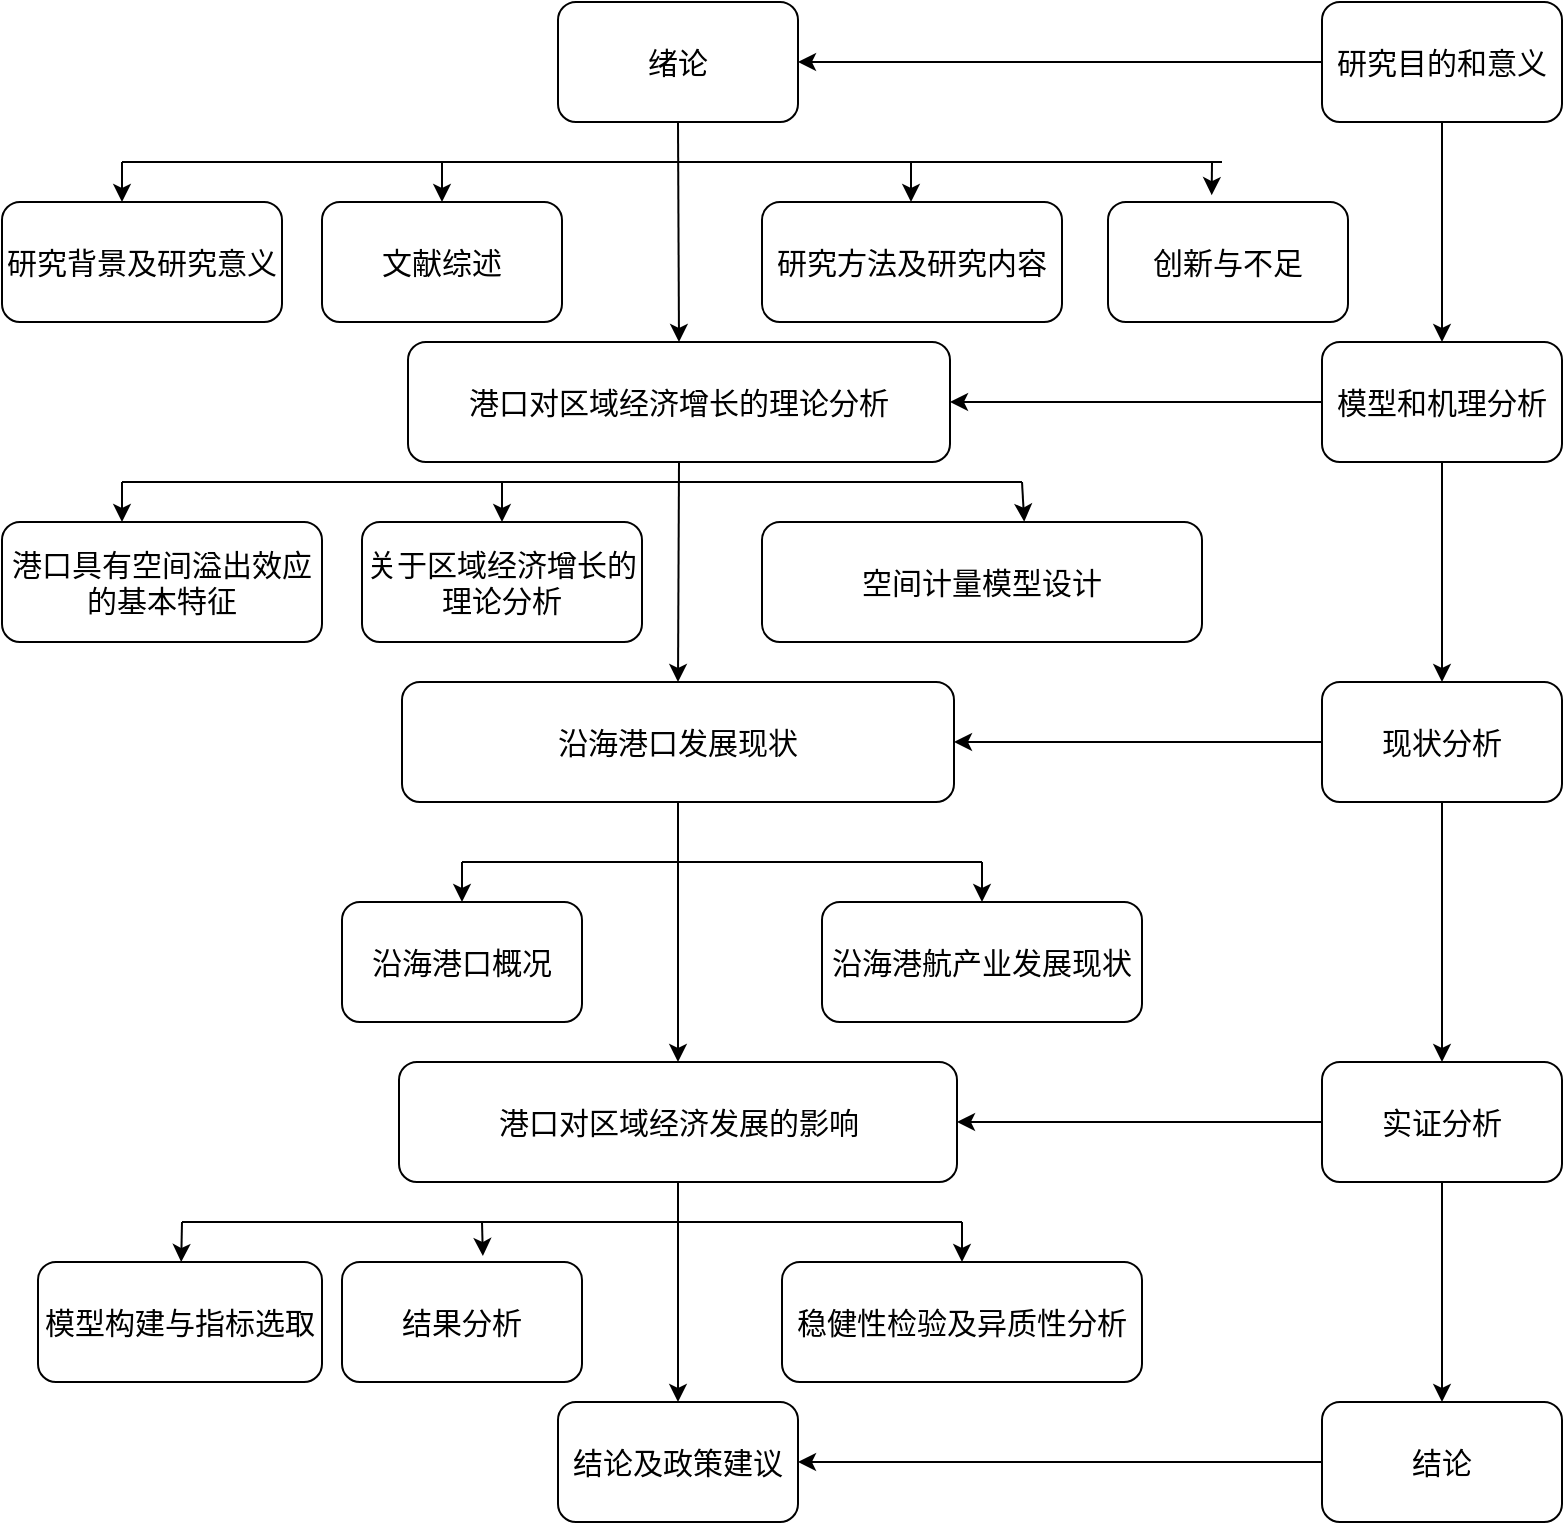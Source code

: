 <mxfile version="17.4.4" type="github" pages="3">
  <diagram id="0DnSBS0c612ApqtmXOnl" name="Page-1">
    <mxGraphModel dx="1038" dy="547" grid="1" gridSize="10" guides="1" tooltips="1" connect="1" arrows="1" fold="1" page="1" pageScale="1" pageWidth="827" pageHeight="1169" math="0" shadow="0">
      <root>
        <mxCell id="0" />
        <mxCell id="1" parent="0" />
        <mxCell id="jCwAq9MJnEZq_5oJvujX-2" value="文献综述" style="rounded=1;whiteSpace=wrap;html=1;fontSize=15;" parent="1" vertex="1">
          <mxGeometry x="160" y="120" width="120" height="60" as="geometry" />
        </mxCell>
        <mxCell id="jCwAq9MJnEZq_5oJvujX-3" value="研究背景及研究意义" style="rounded=1;whiteSpace=wrap;html=1;fontSize=15;" parent="1" vertex="1">
          <mxGeometry y="120" width="140" height="60" as="geometry" />
        </mxCell>
        <mxCell id="jCwAq9MJnEZq_5oJvujX-4" value="研究方法及研究内容" style="rounded=1;whiteSpace=wrap;html=1;fontSize=15;" parent="1" vertex="1">
          <mxGeometry x="380" y="120" width="150" height="60" as="geometry" />
        </mxCell>
        <mxCell id="jCwAq9MJnEZq_5oJvujX-5" value="创新与不足" style="rounded=1;whiteSpace=wrap;html=1;fontSize=15;" parent="1" vertex="1">
          <mxGeometry x="553" y="120" width="120" height="60" as="geometry" />
        </mxCell>
        <mxCell id="jCwAq9MJnEZq_5oJvujX-6" value="港口对区域经济增长的理论分析" style="rounded=1;whiteSpace=wrap;html=1;fontSize=15;" parent="1" vertex="1">
          <mxGeometry x="203" y="190" width="271" height="60" as="geometry" />
        </mxCell>
        <mxCell id="jCwAq9MJnEZq_5oJvujX-7" value="沿海港口发展现状" style="rounded=1;whiteSpace=wrap;html=1;fontSize=15;" parent="1" vertex="1">
          <mxGeometry x="200" y="360" width="276" height="60" as="geometry" />
        </mxCell>
        <mxCell id="jCwAq9MJnEZq_5oJvujX-8" value="港口对区域经济发展的影响" style="rounded=1;whiteSpace=wrap;html=1;fontSize=15;" parent="1" vertex="1">
          <mxGeometry x="198.5" y="550" width="279" height="60" as="geometry" />
        </mxCell>
        <mxCell id="jCwAq9MJnEZq_5oJvujX-9" value="结论及政策建议" style="rounded=1;whiteSpace=wrap;html=1;fontSize=15;" parent="1" vertex="1">
          <mxGeometry x="278" y="720" width="120" height="60" as="geometry" />
        </mxCell>
        <mxCell id="jCwAq9MJnEZq_5oJvujX-10" value="绪论" style="rounded=1;whiteSpace=wrap;html=1;fontSize=15;" parent="1" vertex="1">
          <mxGeometry x="278" y="20" width="120" height="60" as="geometry" />
        </mxCell>
        <mxCell id="jCwAq9MJnEZq_5oJvujX-11" value="" style="endArrow=none;html=1;rounded=0;fontSize=15;" parent="1" edge="1">
          <mxGeometry width="50" height="50" relative="1" as="geometry">
            <mxPoint x="60" y="100" as="sourcePoint" />
            <mxPoint x="610" y="100" as="targetPoint" />
          </mxGeometry>
        </mxCell>
        <mxCell id="jCwAq9MJnEZq_5oJvujX-12" value="" style="endArrow=classic;html=1;rounded=0;exitX=0.5;exitY=1;exitDx=0;exitDy=0;entryX=0.5;entryY=0;entryDx=0;entryDy=0;fontSize=15;" parent="1" source="jCwAq9MJnEZq_5oJvujX-10" target="jCwAq9MJnEZq_5oJvujX-6" edge="1">
          <mxGeometry width="50" height="50" relative="1" as="geometry">
            <mxPoint x="390" y="260" as="sourcePoint" />
            <mxPoint x="440" y="210" as="targetPoint" />
          </mxGeometry>
        </mxCell>
        <mxCell id="jCwAq9MJnEZq_5oJvujX-13" value="" style="endArrow=classic;html=1;rounded=0;fontSize=15;" parent="1" edge="1">
          <mxGeometry width="50" height="50" relative="1" as="geometry">
            <mxPoint x="60" y="100" as="sourcePoint" />
            <mxPoint x="60" y="120" as="targetPoint" />
          </mxGeometry>
        </mxCell>
        <mxCell id="jCwAq9MJnEZq_5oJvujX-14" value="港口具有空间溢出效应的基本特征" style="rounded=1;whiteSpace=wrap;html=1;fontSize=15;" parent="1" vertex="1">
          <mxGeometry y="280" width="160" height="60" as="geometry" />
        </mxCell>
        <mxCell id="jCwAq9MJnEZq_5oJvujX-15" value="关于区域经济增长的理论分析" style="rounded=1;whiteSpace=wrap;html=1;fontSize=15;" parent="1" vertex="1">
          <mxGeometry x="180" y="280" width="140" height="60" as="geometry" />
        </mxCell>
        <mxCell id="jCwAq9MJnEZq_5oJvujX-16" value="空间计量模型设计" style="rounded=1;whiteSpace=wrap;html=1;fontSize=15;" parent="1" vertex="1">
          <mxGeometry x="380" y="280" width="220" height="60" as="geometry" />
        </mxCell>
        <mxCell id="jCwAq9MJnEZq_5oJvujX-17" value="沿海港口概况" style="rounded=1;whiteSpace=wrap;html=1;fontSize=15;" parent="1" vertex="1">
          <mxGeometry x="170" y="470" width="120" height="60" as="geometry" />
        </mxCell>
        <mxCell id="jCwAq9MJnEZq_5oJvujX-18" value="沿海港航产业发展现状" style="rounded=1;whiteSpace=wrap;html=1;fontSize=15;" parent="1" vertex="1">
          <mxGeometry x="410" y="470" width="160" height="60" as="geometry" />
        </mxCell>
        <mxCell id="jCwAq9MJnEZq_5oJvujX-20" value="模型构建与指标选取" style="rounded=1;whiteSpace=wrap;html=1;fontSize=15;" parent="1" vertex="1">
          <mxGeometry x="18" y="650" width="142" height="60" as="geometry" />
        </mxCell>
        <mxCell id="jCwAq9MJnEZq_5oJvujX-21" value="结果分析" style="rounded=1;whiteSpace=wrap;html=1;fontSize=15;" parent="1" vertex="1">
          <mxGeometry x="170" y="650" width="120" height="60" as="geometry" />
        </mxCell>
        <mxCell id="jCwAq9MJnEZq_5oJvujX-22" value="" style="endArrow=classic;html=1;rounded=0;fontSize=15;exitX=0.5;exitY=1;exitDx=0;exitDy=0;entryX=0.5;entryY=0;entryDx=0;entryDy=0;" parent="1" source="jCwAq9MJnEZq_5oJvujX-6" target="jCwAq9MJnEZq_5oJvujX-7" edge="1">
          <mxGeometry width="50" height="50" relative="1" as="geometry">
            <mxPoint x="390" y="420" as="sourcePoint" />
            <mxPoint x="440" y="370" as="targetPoint" />
          </mxGeometry>
        </mxCell>
        <mxCell id="jCwAq9MJnEZq_5oJvujX-23" value="" style="endArrow=classic;html=1;rounded=0;fontSize=15;exitX=0.5;exitY=1;exitDx=0;exitDy=0;" parent="1" source="jCwAq9MJnEZq_5oJvujX-7" target="jCwAq9MJnEZq_5oJvujX-8" edge="1">
          <mxGeometry width="50" height="50" relative="1" as="geometry">
            <mxPoint x="390" y="520" as="sourcePoint" />
            <mxPoint x="440" y="470" as="targetPoint" />
          </mxGeometry>
        </mxCell>
        <mxCell id="jCwAq9MJnEZq_5oJvujX-24" value="" style="endArrow=classic;html=1;rounded=0;fontSize=15;exitX=0.5;exitY=1;exitDx=0;exitDy=0;entryX=0.5;entryY=0;entryDx=0;entryDy=0;" parent="1" source="jCwAq9MJnEZq_5oJvujX-8" target="jCwAq9MJnEZq_5oJvujX-9" edge="1">
          <mxGeometry width="50" height="50" relative="1" as="geometry">
            <mxPoint x="390" y="520" as="sourcePoint" />
            <mxPoint x="440" y="470" as="targetPoint" />
          </mxGeometry>
        </mxCell>
        <mxCell id="jCwAq9MJnEZq_5oJvujX-25" value="" style="endArrow=none;html=1;rounded=0;fontSize=15;" parent="1" edge="1">
          <mxGeometry width="50" height="50" relative="1" as="geometry">
            <mxPoint x="60" y="260" as="sourcePoint" />
            <mxPoint x="510" y="260" as="targetPoint" />
          </mxGeometry>
        </mxCell>
        <mxCell id="jCwAq9MJnEZq_5oJvujX-27" value="" style="endArrow=classic;html=1;rounded=0;fontSize=15;entryX=0.375;entryY=0;entryDx=0;entryDy=0;entryPerimeter=0;" parent="1" target="jCwAq9MJnEZq_5oJvujX-14" edge="1">
          <mxGeometry width="50" height="50" relative="1" as="geometry">
            <mxPoint x="60" y="260" as="sourcePoint" />
            <mxPoint x="440" y="520" as="targetPoint" />
          </mxGeometry>
        </mxCell>
        <mxCell id="jCwAq9MJnEZq_5oJvujX-28" value="" style="endArrow=none;html=1;rounded=0;fontSize=15;" parent="1" edge="1">
          <mxGeometry width="50" height="50" relative="1" as="geometry">
            <mxPoint x="90" y="630" as="sourcePoint" />
            <mxPoint x="480" y="630" as="targetPoint" />
          </mxGeometry>
        </mxCell>
        <mxCell id="jCwAq9MJnEZq_5oJvujX-29" value="" style="endArrow=classic;html=1;rounded=0;fontSize=15;" parent="1" target="jCwAq9MJnEZq_5oJvujX-20" edge="1">
          <mxGeometry width="50" height="50" relative="1" as="geometry">
            <mxPoint x="90" y="630" as="sourcePoint" />
            <mxPoint x="440" y="620" as="targetPoint" />
            <Array as="points" />
          </mxGeometry>
        </mxCell>
        <mxCell id="jCwAq9MJnEZq_5oJvujX-30" value="" style="endArrow=classic;html=1;rounded=0;fontSize=15;entryX=0.587;entryY=-0.05;entryDx=0;entryDy=0;entryPerimeter=0;" parent="1" target="jCwAq9MJnEZq_5oJvujX-21" edge="1">
          <mxGeometry width="50" height="50" relative="1" as="geometry">
            <mxPoint x="240" y="630" as="sourcePoint" />
            <mxPoint x="440" y="620" as="targetPoint" />
          </mxGeometry>
        </mxCell>
        <mxCell id="jCwAq9MJnEZq_5oJvujX-31" value="" style="endArrow=classic;html=1;rounded=0;fontSize=15;entryX=0.5;entryY=0;entryDx=0;entryDy=0;" parent="1" target="jCwAq9MJnEZq_5oJvujX-17" edge="1">
          <mxGeometry width="50" height="50" relative="1" as="geometry">
            <mxPoint x="230" y="450" as="sourcePoint" />
            <mxPoint x="440" y="420" as="targetPoint" />
          </mxGeometry>
        </mxCell>
        <mxCell id="jCwAq9MJnEZq_5oJvujX-33" value="" style="endArrow=classic;html=1;rounded=0;fontSize=15;entryX=0.5;entryY=0;entryDx=0;entryDy=0;" parent="1" target="jCwAq9MJnEZq_5oJvujX-18" edge="1">
          <mxGeometry width="50" height="50" relative="1" as="geometry">
            <mxPoint x="490" y="450" as="sourcePoint" />
            <mxPoint x="641.25" y="470.18" as="targetPoint" />
          </mxGeometry>
        </mxCell>
        <mxCell id="jCwAq9MJnEZq_5oJvujX-34" value="" style="endArrow=classic;html=1;rounded=0;fontSize=15;entryX=0.5;entryY=0;entryDx=0;entryDy=0;" parent="1" target="jCwAq9MJnEZq_5oJvujX-15" edge="1">
          <mxGeometry width="50" height="50" relative="1" as="geometry">
            <mxPoint x="250" y="260" as="sourcePoint" />
            <mxPoint x="260" y="280" as="targetPoint" />
          </mxGeometry>
        </mxCell>
        <mxCell id="jCwAq9MJnEZq_5oJvujX-35" value="" style="endArrow=classic;html=1;rounded=0;fontSize=15;entryX=0.596;entryY=-0.003;entryDx=0;entryDy=0;entryPerimeter=0;" parent="1" target="jCwAq9MJnEZq_5oJvujX-16" edge="1">
          <mxGeometry width="50" height="50" relative="1" as="geometry">
            <mxPoint x="510" y="260" as="sourcePoint" />
            <mxPoint x="440" y="220" as="targetPoint" />
          </mxGeometry>
        </mxCell>
        <mxCell id="jCwAq9MJnEZq_5oJvujX-36" value="" style="endArrow=classic;html=1;rounded=0;fontSize=15;entryX=0.432;entryY=-0.057;entryDx=0;entryDy=0;entryPerimeter=0;" parent="1" target="jCwAq9MJnEZq_5oJvujX-5" edge="1">
          <mxGeometry width="50" height="50" relative="1" as="geometry">
            <mxPoint x="605" y="100" as="sourcePoint" />
            <mxPoint x="440" y="120" as="targetPoint" />
          </mxGeometry>
        </mxCell>
        <mxCell id="jCwAq9MJnEZq_5oJvujX-37" value="" style="endArrow=classic;html=1;rounded=0;fontSize=15;" parent="1" edge="1">
          <mxGeometry width="50" height="50" relative="1" as="geometry">
            <mxPoint x="454.5" y="100" as="sourcePoint" />
            <mxPoint x="454.5" y="120" as="targetPoint" />
          </mxGeometry>
        </mxCell>
        <mxCell id="jCwAq9MJnEZq_5oJvujX-38" value="" style="endArrow=classic;html=1;rounded=0;fontSize=15;" parent="1" target="jCwAq9MJnEZq_5oJvujX-2" edge="1">
          <mxGeometry width="50" height="50" relative="1" as="geometry">
            <mxPoint x="220" y="100" as="sourcePoint" />
            <mxPoint x="440" y="120" as="targetPoint" />
          </mxGeometry>
        </mxCell>
        <mxCell id="zY6tiH1Sr8reMdcPGWk2-1" value="" style="endArrow=none;html=1;rounded=0;" parent="1" edge="1">
          <mxGeometry width="50" height="50" relative="1" as="geometry">
            <mxPoint x="230" y="450" as="sourcePoint" />
            <mxPoint x="490" y="450" as="targetPoint" />
          </mxGeometry>
        </mxCell>
        <mxCell id="zY6tiH1Sr8reMdcPGWk2-2" value="稳健性检验及异质性分析" style="rounded=1;whiteSpace=wrap;html=1;fontSize=15;" parent="1" vertex="1">
          <mxGeometry x="390" y="650" width="180" height="60" as="geometry" />
        </mxCell>
        <mxCell id="OIvkW0W9j6RB8dzgRnFi-1" value="" style="endArrow=classic;html=1;rounded=0;fontSize=15;entryX=0.5;entryY=0;entryDx=0;entryDy=0;" parent="1" target="zY6tiH1Sr8reMdcPGWk2-2" edge="1">
          <mxGeometry width="50" height="50" relative="1" as="geometry">
            <mxPoint x="480" y="630" as="sourcePoint" />
            <mxPoint x="440" y="530" as="targetPoint" />
          </mxGeometry>
        </mxCell>
        <mxCell id="OIvkW0W9j6RB8dzgRnFi-2" value="研究目的和意义" style="rounded=1;whiteSpace=wrap;html=1;fontSize=15;" parent="1" vertex="1">
          <mxGeometry x="660" y="20" width="120" height="60" as="geometry" />
        </mxCell>
        <mxCell id="OIvkW0W9j6RB8dzgRnFi-3" value="模型和机理分析" style="rounded=1;whiteSpace=wrap;html=1;fontSize=15;" parent="1" vertex="1">
          <mxGeometry x="660" y="190" width="120" height="60" as="geometry" />
        </mxCell>
        <mxCell id="OIvkW0W9j6RB8dzgRnFi-4" value="现状分析" style="rounded=1;whiteSpace=wrap;html=1;fontSize=15;" parent="1" vertex="1">
          <mxGeometry x="660" y="360" width="120" height="60" as="geometry" />
        </mxCell>
        <mxCell id="OIvkW0W9j6RB8dzgRnFi-5" value="实证分析" style="rounded=1;whiteSpace=wrap;html=1;fontSize=15;" parent="1" vertex="1">
          <mxGeometry x="660" y="550" width="120" height="60" as="geometry" />
        </mxCell>
        <mxCell id="OIvkW0W9j6RB8dzgRnFi-6" value="结论" style="rounded=1;whiteSpace=wrap;html=1;fontSize=15;" parent="1" vertex="1">
          <mxGeometry x="660" y="720" width="120" height="60" as="geometry" />
        </mxCell>
        <mxCell id="OIvkW0W9j6RB8dzgRnFi-7" value="" style="endArrow=classic;html=1;rounded=0;fontSize=15;exitX=0;exitY=0.5;exitDx=0;exitDy=0;entryX=1;entryY=0.5;entryDx=0;entryDy=0;" parent="1" source="OIvkW0W9j6RB8dzgRnFi-2" target="jCwAq9MJnEZq_5oJvujX-10" edge="1">
          <mxGeometry width="50" height="50" relative="1" as="geometry">
            <mxPoint x="390" y="180" as="sourcePoint" />
            <mxPoint x="440" y="130" as="targetPoint" />
          </mxGeometry>
        </mxCell>
        <mxCell id="OIvkW0W9j6RB8dzgRnFi-8" value="" style="endArrow=classic;html=1;rounded=0;fontSize=15;exitX=0;exitY=0.5;exitDx=0;exitDy=0;entryX=1;entryY=0.5;entryDx=0;entryDy=0;" parent="1" source="OIvkW0W9j6RB8dzgRnFi-3" target="jCwAq9MJnEZq_5oJvujX-6" edge="1">
          <mxGeometry width="50" height="50" relative="1" as="geometry">
            <mxPoint x="390" y="180" as="sourcePoint" />
            <mxPoint x="440" y="130" as="targetPoint" />
          </mxGeometry>
        </mxCell>
        <mxCell id="OIvkW0W9j6RB8dzgRnFi-9" value="" style="endArrow=classic;html=1;rounded=0;fontSize=15;exitX=0;exitY=0.5;exitDx=0;exitDy=0;entryX=1;entryY=0.5;entryDx=0;entryDy=0;" parent="1" source="OIvkW0W9j6RB8dzgRnFi-4" target="jCwAq9MJnEZq_5oJvujX-7" edge="1">
          <mxGeometry width="50" height="50" relative="1" as="geometry">
            <mxPoint x="390" y="380" as="sourcePoint" />
            <mxPoint x="440" y="330" as="targetPoint" />
          </mxGeometry>
        </mxCell>
        <mxCell id="OIvkW0W9j6RB8dzgRnFi-11" value="" style="endArrow=classic;html=1;rounded=0;fontSize=15;exitX=0;exitY=0.5;exitDx=0;exitDy=0;entryX=1;entryY=0.5;entryDx=0;entryDy=0;" parent="1" source="OIvkW0W9j6RB8dzgRnFi-5" target="jCwAq9MJnEZq_5oJvujX-8" edge="1">
          <mxGeometry width="50" height="50" relative="1" as="geometry">
            <mxPoint x="390" y="480" as="sourcePoint" />
            <mxPoint x="440" y="430" as="targetPoint" />
          </mxGeometry>
        </mxCell>
        <mxCell id="OIvkW0W9j6RB8dzgRnFi-12" value="" style="endArrow=classic;html=1;rounded=0;fontSize=15;exitX=0;exitY=0.5;exitDx=0;exitDy=0;entryX=1;entryY=0.5;entryDx=0;entryDy=0;" parent="1" source="OIvkW0W9j6RB8dzgRnFi-6" target="jCwAq9MJnEZq_5oJvujX-9" edge="1">
          <mxGeometry width="50" height="50" relative="1" as="geometry">
            <mxPoint x="390" y="480" as="sourcePoint" />
            <mxPoint x="440" y="430" as="targetPoint" />
          </mxGeometry>
        </mxCell>
        <mxCell id="OIvkW0W9j6RB8dzgRnFi-13" value="" style="endArrow=classic;html=1;rounded=0;fontSize=15;exitX=0.5;exitY=1;exitDx=0;exitDy=0;entryX=0.5;entryY=0;entryDx=0;entryDy=0;" parent="1" source="OIvkW0W9j6RB8dzgRnFi-2" target="OIvkW0W9j6RB8dzgRnFi-3" edge="1">
          <mxGeometry width="50" height="50" relative="1" as="geometry">
            <mxPoint x="390" y="180" as="sourcePoint" />
            <mxPoint x="440" y="130" as="targetPoint" />
          </mxGeometry>
        </mxCell>
        <mxCell id="OIvkW0W9j6RB8dzgRnFi-14" value="" style="endArrow=classic;html=1;rounded=0;fontSize=15;exitX=0.5;exitY=1;exitDx=0;exitDy=0;entryX=0.5;entryY=0;entryDx=0;entryDy=0;" parent="1" source="OIvkW0W9j6RB8dzgRnFi-3" target="OIvkW0W9j6RB8dzgRnFi-4" edge="1">
          <mxGeometry width="50" height="50" relative="1" as="geometry">
            <mxPoint x="390" y="380" as="sourcePoint" />
            <mxPoint x="440" y="330" as="targetPoint" />
          </mxGeometry>
        </mxCell>
        <mxCell id="OIvkW0W9j6RB8dzgRnFi-15" value="" style="endArrow=classic;html=1;rounded=0;fontSize=15;exitX=0.5;exitY=1;exitDx=0;exitDy=0;entryX=0.5;entryY=0;entryDx=0;entryDy=0;" parent="1" source="OIvkW0W9j6RB8dzgRnFi-4" target="OIvkW0W9j6RB8dzgRnFi-5" edge="1">
          <mxGeometry width="50" height="50" relative="1" as="geometry">
            <mxPoint x="390" y="580" as="sourcePoint" />
            <mxPoint x="440" y="530" as="targetPoint" />
          </mxGeometry>
        </mxCell>
        <mxCell id="OIvkW0W9j6RB8dzgRnFi-16" value="" style="endArrow=classic;html=1;rounded=0;fontSize=15;exitX=0.5;exitY=1;exitDx=0;exitDy=0;entryX=0.5;entryY=0;entryDx=0;entryDy=0;" parent="1" source="OIvkW0W9j6RB8dzgRnFi-5" target="OIvkW0W9j6RB8dzgRnFi-6" edge="1">
          <mxGeometry width="50" height="50" relative="1" as="geometry">
            <mxPoint x="390" y="680" as="sourcePoint" />
            <mxPoint x="440" y="630" as="targetPoint" />
          </mxGeometry>
        </mxCell>
      </root>
    </mxGraphModel>
  </diagram>
  <diagram id="fey5Suam_xl37MDSX2Rv" name="Page-2">
    <mxGraphModel dx="1038" dy="547" grid="1" gridSize="10" guides="1" tooltips="1" connect="1" arrows="1" fold="1" page="1" pageScale="1" pageWidth="827" pageHeight="1169" math="0" shadow="0">
      <root>
        <mxCell id="0" />
        <mxCell id="1" parent="0" />
        <mxCell id="wMiDIWxgTYzp7qoj1iVh-1" value="拉格朗日乘子检验（空间滞后、误差模型）" style="rounded=1;whiteSpace=wrap;html=1;fontSize=15;" parent="1" vertex="1">
          <mxGeometry x="284" y="110" width="160" height="60" as="geometry" />
        </mxCell>
        <mxCell id="wMiDIWxgTYzp7qoj1iVh-2" value="最小二乘法回归分析" style="rounded=1;whiteSpace=wrap;html=1;fontSize=15;" parent="1" vertex="1">
          <mxGeometry x="304" y="30" width="120" height="60" as="geometry" />
        </mxCell>
        <mxCell id="c1bvMjmfbP79f5GoBqnG-1" value="显著？" style="rhombus;whiteSpace=wrap;html=1;fontSize=15;" parent="1" vertex="1">
          <mxGeometry x="309" y="200" width="110" height="80" as="geometry" />
        </mxCell>
        <mxCell id="c1bvMjmfbP79f5GoBqnG-2" value="俩者均不显著" style="rounded=1;whiteSpace=wrap;html=1;fontSize=15;" parent="1" vertex="1">
          <mxGeometry x="120" y="210" width="120" height="60" as="geometry" />
        </mxCell>
        <mxCell id="c1bvMjmfbP79f5GoBqnG-3" value="结束，保留OLS估计结果" style="rounded=1;whiteSpace=wrap;html=1;fontSize=15;" parent="1" vertex="1">
          <mxGeometry x="120" y="300" width="120" height="60" as="geometry" />
        </mxCell>
        <mxCell id="c1bvMjmfbP79f5GoBqnG-4" value="俩者都显著" style="rounded=1;whiteSpace=wrap;html=1;fontSize=15;" parent="1" vertex="1">
          <mxGeometry x="304" y="300" width="120" height="60" as="geometry" />
        </mxCell>
        <mxCell id="c1bvMjmfbP79f5GoBqnG-5" value="其中之一显著" style="rounded=1;whiteSpace=wrap;html=1;fontSize=15;" parent="1" vertex="1">
          <mxGeometry x="460" y="210" width="120" height="60" as="geometry" />
        </mxCell>
        <mxCell id="c1bvMjmfbP79f5GoBqnG-6" value="LM-lag" style="rounded=1;whiteSpace=wrap;html=1;fontSize=15;" parent="1" vertex="1">
          <mxGeometry x="590" y="280" width="120" height="60" as="geometry" />
        </mxCell>
        <mxCell id="c1bvMjmfbP79f5GoBqnG-7" value="LM-err" style="rounded=1;whiteSpace=wrap;html=1;fontSize=15;" parent="1" vertex="1">
          <mxGeometry x="590" y="130" width="120" height="60" as="geometry" />
        </mxCell>
        <mxCell id="c1bvMjmfbP79f5GoBqnG-8" value="选用空间误差模型" style="rounded=1;whiteSpace=wrap;html=1;fontSize=15;" parent="1" vertex="1">
          <mxGeometry x="590" y="50" width="120" height="60" as="geometry" />
        </mxCell>
        <mxCell id="c1bvMjmfbP79f5GoBqnG-9" value="选用空间滞后模型" style="rounded=1;whiteSpace=wrap;html=1;fontSize=15;" parent="1" vertex="1">
          <mxGeometry x="590" y="370" width="120" height="60" as="geometry" />
        </mxCell>
        <mxCell id="c1bvMjmfbP79f5GoBqnG-10" value="稳健的拉格朗日乘子检验" style="rounded=1;whiteSpace=wrap;html=1;fontSize=15;" parent="1" vertex="1">
          <mxGeometry x="304" y="380" width="120" height="60" as="geometry" />
        </mxCell>
        <mxCell id="c1bvMjmfbP79f5GoBqnG-11" value="显著？" style="rhombus;whiteSpace=wrap;html=1;fontSize=15;" parent="1" vertex="1">
          <mxGeometry x="309" y="460" width="110" height="80" as="geometry" />
        </mxCell>
        <mxCell id="c1bvMjmfbP79f5GoBqnG-12" value="稳健的LM-lag检验" style="rounded=1;whiteSpace=wrap;html=1;fontSize=15;" parent="1" vertex="1">
          <mxGeometry x="130" y="470" width="130" height="60" as="geometry" />
        </mxCell>
        <mxCell id="c1bvMjmfbP79f5GoBqnG-13" value="稳健的LM-err检验" style="rounded=1;whiteSpace=wrap;html=1;fontSize=15;" parent="1" vertex="1">
          <mxGeometry x="460" y="470" width="130" height="60" as="geometry" />
        </mxCell>
        <mxCell id="c1bvMjmfbP79f5GoBqnG-14" value="选用空间滞后模型" style="rounded=1;whiteSpace=wrap;html=1;fontSize=15;" parent="1" vertex="1">
          <mxGeometry x="130" y="555" width="130" height="60" as="geometry" />
        </mxCell>
        <mxCell id="c1bvMjmfbP79f5GoBqnG-15" value="选用空间误差模型" style="rounded=1;whiteSpace=wrap;html=1;fontSize=15;" parent="1" vertex="1">
          <mxGeometry x="460" y="555" width="130" height="60" as="geometry" />
        </mxCell>
        <mxCell id="c1bvMjmfbP79f5GoBqnG-16" value="" style="endArrow=classic;html=1;rounded=0;fontSize=15;exitX=0.5;exitY=1;exitDx=0;exitDy=0;" parent="1" source="wMiDIWxgTYzp7qoj1iVh-2" target="wMiDIWxgTYzp7qoj1iVh-1" edge="1">
          <mxGeometry width="50" height="50" relative="1" as="geometry">
            <mxPoint x="390" y="330" as="sourcePoint" />
            <mxPoint x="440" y="280" as="targetPoint" />
          </mxGeometry>
        </mxCell>
        <mxCell id="c1bvMjmfbP79f5GoBqnG-17" value="" style="endArrow=classic;html=1;rounded=0;fontSize=15;exitX=0.5;exitY=1;exitDx=0;exitDy=0;entryX=0.5;entryY=0;entryDx=0;entryDy=0;" parent="1" source="wMiDIWxgTYzp7qoj1iVh-1" target="c1bvMjmfbP79f5GoBqnG-1" edge="1">
          <mxGeometry width="50" height="50" relative="1" as="geometry">
            <mxPoint x="390" y="230" as="sourcePoint" />
            <mxPoint x="440" y="180" as="targetPoint" />
          </mxGeometry>
        </mxCell>
        <mxCell id="c1bvMjmfbP79f5GoBqnG-18" value="" style="endArrow=classic;html=1;rounded=0;fontSize=15;exitX=1;exitY=0.5;exitDx=0;exitDy=0;entryX=0;entryY=0.5;entryDx=0;entryDy=0;" parent="1" source="c1bvMjmfbP79f5GoBqnG-1" target="c1bvMjmfbP79f5GoBqnG-5" edge="1">
          <mxGeometry width="50" height="50" relative="1" as="geometry">
            <mxPoint x="390" y="230" as="sourcePoint" />
            <mxPoint x="440" y="180" as="targetPoint" />
          </mxGeometry>
        </mxCell>
        <mxCell id="c1bvMjmfbP79f5GoBqnG-19" value="" style="endArrow=classic;html=1;rounded=0;fontSize=15;exitX=0;exitY=0.5;exitDx=0;exitDy=0;entryX=1;entryY=0.5;entryDx=0;entryDy=0;" parent="1" source="c1bvMjmfbP79f5GoBqnG-1" target="c1bvMjmfbP79f5GoBqnG-2" edge="1">
          <mxGeometry width="50" height="50" relative="1" as="geometry">
            <mxPoint x="390" y="230" as="sourcePoint" />
            <mxPoint x="440" y="180" as="targetPoint" />
          </mxGeometry>
        </mxCell>
        <mxCell id="c1bvMjmfbP79f5GoBqnG-20" value="" style="endArrow=classic;html=1;rounded=0;fontSize=15;exitX=0.5;exitY=1;exitDx=0;exitDy=0;entryX=0.5;entryY=0;entryDx=0;entryDy=0;" parent="1" source="c1bvMjmfbP79f5GoBqnG-2" target="c1bvMjmfbP79f5GoBqnG-3" edge="1">
          <mxGeometry width="50" height="50" relative="1" as="geometry">
            <mxPoint x="390" y="230" as="sourcePoint" />
            <mxPoint x="440" y="180" as="targetPoint" />
          </mxGeometry>
        </mxCell>
        <mxCell id="c1bvMjmfbP79f5GoBqnG-21" value="" style="endArrow=classic;html=1;rounded=0;fontSize=15;exitX=0.5;exitY=1;exitDx=0;exitDy=0;entryX=0.5;entryY=0;entryDx=0;entryDy=0;" parent="1" source="c1bvMjmfbP79f5GoBqnG-1" target="c1bvMjmfbP79f5GoBqnG-4" edge="1">
          <mxGeometry width="50" height="50" relative="1" as="geometry">
            <mxPoint x="390" y="230" as="sourcePoint" />
            <mxPoint x="440" y="180" as="targetPoint" />
          </mxGeometry>
        </mxCell>
        <mxCell id="c1bvMjmfbP79f5GoBqnG-22" value="" style="endArrow=classic;html=1;rounded=0;fontSize=15;exitX=0.5;exitY=1;exitDx=0;exitDy=0;" parent="1" source="c1bvMjmfbP79f5GoBqnG-4" target="c1bvMjmfbP79f5GoBqnG-10" edge="1">
          <mxGeometry width="50" height="50" relative="1" as="geometry">
            <mxPoint x="390" y="330" as="sourcePoint" />
            <mxPoint x="440" y="280" as="targetPoint" />
          </mxGeometry>
        </mxCell>
        <mxCell id="c1bvMjmfbP79f5GoBqnG-23" value="" style="endArrow=classic;html=1;rounded=0;fontSize=15;exitX=0.5;exitY=1;exitDx=0;exitDy=0;" parent="1" source="c1bvMjmfbP79f5GoBqnG-10" target="c1bvMjmfbP79f5GoBqnG-11" edge="1">
          <mxGeometry width="50" height="50" relative="1" as="geometry">
            <mxPoint x="390" y="330" as="sourcePoint" />
            <mxPoint x="440" y="280" as="targetPoint" />
          </mxGeometry>
        </mxCell>
        <mxCell id="c1bvMjmfbP79f5GoBqnG-24" value="" style="endArrow=classic;html=1;rounded=0;fontSize=15;exitX=0;exitY=0.5;exitDx=0;exitDy=0;entryX=1;entryY=0.5;entryDx=0;entryDy=0;" parent="1" source="c1bvMjmfbP79f5GoBqnG-11" target="c1bvMjmfbP79f5GoBqnG-12" edge="1">
          <mxGeometry width="50" height="50" relative="1" as="geometry">
            <mxPoint x="390" y="430" as="sourcePoint" />
            <mxPoint x="440" y="380" as="targetPoint" />
          </mxGeometry>
        </mxCell>
        <mxCell id="c1bvMjmfbP79f5GoBqnG-25" value="" style="endArrow=classic;html=1;rounded=0;fontSize=15;exitX=1;exitY=0.5;exitDx=0;exitDy=0;entryX=0;entryY=0.5;entryDx=0;entryDy=0;" parent="1" source="c1bvMjmfbP79f5GoBqnG-11" target="c1bvMjmfbP79f5GoBqnG-13" edge="1">
          <mxGeometry width="50" height="50" relative="1" as="geometry">
            <mxPoint x="390" y="430" as="sourcePoint" />
            <mxPoint x="440" y="380" as="targetPoint" />
          </mxGeometry>
        </mxCell>
        <mxCell id="c1bvMjmfbP79f5GoBqnG-26" value="" style="endArrow=classic;html=1;rounded=0;fontSize=15;exitX=0.5;exitY=1;exitDx=0;exitDy=0;entryX=0.5;entryY=0;entryDx=0;entryDy=0;" parent="1" source="c1bvMjmfbP79f5GoBqnG-12" target="c1bvMjmfbP79f5GoBqnG-14" edge="1">
          <mxGeometry width="50" height="50" relative="1" as="geometry">
            <mxPoint x="390" y="530" as="sourcePoint" />
            <mxPoint x="440" y="480" as="targetPoint" />
          </mxGeometry>
        </mxCell>
        <mxCell id="c1bvMjmfbP79f5GoBqnG-27" value="" style="endArrow=classic;html=1;rounded=0;fontSize=15;exitX=0.5;exitY=1;exitDx=0;exitDy=0;entryX=0.5;entryY=0;entryDx=0;entryDy=0;" parent="1" source="c1bvMjmfbP79f5GoBqnG-13" target="c1bvMjmfbP79f5GoBqnG-15" edge="1">
          <mxGeometry width="50" height="50" relative="1" as="geometry">
            <mxPoint x="390" y="530" as="sourcePoint" />
            <mxPoint x="440" y="480" as="targetPoint" />
          </mxGeometry>
        </mxCell>
        <mxCell id="c1bvMjmfbP79f5GoBqnG-28" value="" style="endArrow=classic;html=1;rounded=0;fontSize=15;exitX=0.5;exitY=1;exitDx=0;exitDy=0;" parent="1" source="c1bvMjmfbP79f5GoBqnG-6" target="c1bvMjmfbP79f5GoBqnG-9" edge="1">
          <mxGeometry width="50" height="50" relative="1" as="geometry">
            <mxPoint x="390" y="430" as="sourcePoint" />
            <mxPoint x="440" y="380" as="targetPoint" />
          </mxGeometry>
        </mxCell>
        <mxCell id="c1bvMjmfbP79f5GoBqnG-29" value="" style="endArrow=classic;html=1;rounded=0;fontSize=15;entryX=0.5;entryY=1;entryDx=0;entryDy=0;" parent="1" source="c1bvMjmfbP79f5GoBqnG-7" target="c1bvMjmfbP79f5GoBqnG-8" edge="1">
          <mxGeometry width="50" height="50" relative="1" as="geometry">
            <mxPoint x="390" y="430" as="sourcePoint" />
            <mxPoint x="440" y="380" as="targetPoint" />
          </mxGeometry>
        </mxCell>
        <mxCell id="c1bvMjmfbP79f5GoBqnG-30" value="" style="endArrow=classic;startArrow=classic;html=1;rounded=0;fontSize=15;entryX=0.5;entryY=1;entryDx=0;entryDy=0;" parent="1" source="c1bvMjmfbP79f5GoBqnG-6" target="c1bvMjmfbP79f5GoBqnG-7" edge="1">
          <mxGeometry width="50" height="50" relative="1" as="geometry">
            <mxPoint x="390" y="330" as="sourcePoint" />
            <mxPoint x="440" y="280" as="targetPoint" />
          </mxGeometry>
        </mxCell>
        <mxCell id="c1bvMjmfbP79f5GoBqnG-31" value="" style="endArrow=none;html=1;rounded=0;fontSize=15;exitX=1;exitY=0.5;exitDx=0;exitDy=0;" parent="1" source="c1bvMjmfbP79f5GoBqnG-5" edge="1">
          <mxGeometry width="50" height="50" relative="1" as="geometry">
            <mxPoint x="390" y="330" as="sourcePoint" />
            <mxPoint x="650" y="240" as="targetPoint" />
          </mxGeometry>
        </mxCell>
      </root>
    </mxGraphModel>
  </diagram>
  <diagram id="2ZS7GuKIT9H2JM8DQLbM" name="Page-3">
    <mxGraphModel dx="1038" dy="547" grid="1" gridSize="10" guides="1" tooltips="1" connect="1" arrows="1" fold="1" page="1" pageScale="1" pageWidth="827" pageHeight="1169" math="0" shadow="0">
      <root>
        <mxCell id="0" />
        <mxCell id="1" parent="0" />
        <mxCell id="mzB2SVd8xvgFGPyl2q-A-19" style="edgeStyle=orthogonalEdgeStyle;rounded=0;orthogonalLoop=1;jettySize=auto;html=1;exitX=1;exitY=0.5;exitDx=0;exitDy=0;" edge="1" parent="1" source="mzB2SVd8xvgFGPyl2q-A-1" target="mzB2SVd8xvgFGPyl2q-A-2">
          <mxGeometry relative="1" as="geometry" />
        </mxCell>
        <mxCell id="mzB2SVd8xvgFGPyl2q-A-1" value="OLS回归" style="rounded=1;whiteSpace=wrap;html=1;" vertex="1" parent="1">
          <mxGeometry x="110" y="10" width="120" height="60" as="geometry" />
        </mxCell>
        <mxCell id="mzB2SVd8xvgFGPyl2q-A-20" style="edgeStyle=orthogonalEdgeStyle;rounded=0;orthogonalLoop=1;jettySize=auto;html=1;exitX=0.5;exitY=1;exitDx=0;exitDy=0;entryX=0.5;entryY=0;entryDx=0;entryDy=0;" edge="1" parent="1" source="mzB2SVd8xvgFGPyl2q-A-2" target="mzB2SVd8xvgFGPyl2q-A-3">
          <mxGeometry relative="1" as="geometry" />
        </mxCell>
        <mxCell id="mzB2SVd8xvgFGPyl2q-A-2" value="空间权重矩阵选择" style="rounded=1;whiteSpace=wrap;html=1;" vertex="1" parent="1">
          <mxGeometry x="354" y="10" width="120" height="60" as="geometry" />
        </mxCell>
        <mxCell id="mzB2SVd8xvgFGPyl2q-A-39" style="edgeStyle=orthogonalEdgeStyle;rounded=0;orthogonalLoop=1;jettySize=auto;html=1;exitX=0.5;exitY=1;exitDx=0;exitDy=0;" edge="1" parent="1" source="mzB2SVd8xvgFGPyl2q-A-3" target="mzB2SVd8xvgFGPyl2q-A-9">
          <mxGeometry relative="1" as="geometry" />
        </mxCell>
        <mxCell id="mzB2SVd8xvgFGPyl2q-A-40" style="edgeStyle=orthogonalEdgeStyle;rounded=0;orthogonalLoop=1;jettySize=auto;html=1;exitX=0.5;exitY=1;exitDx=0;exitDy=0;" edge="1" parent="1" source="mzB2SVd8xvgFGPyl2q-A-3" target="mzB2SVd8xvgFGPyl2q-A-8">
          <mxGeometry relative="1" as="geometry" />
        </mxCell>
        <mxCell id="mzB2SVd8xvgFGPyl2q-A-3" value="空间自相关检验" style="rounded=1;whiteSpace=wrap;html=1;" vertex="1" parent="1">
          <mxGeometry x="354" y="90" width="120" height="60" as="geometry" />
        </mxCell>
        <mxCell id="mzB2SVd8xvgFGPyl2q-A-29" style="edgeStyle=orthogonalEdgeStyle;rounded=0;orthogonalLoop=1;jettySize=auto;html=1;entryX=1;entryY=0.5;entryDx=0;entryDy=0;" edge="1" parent="1" source="mzB2SVd8xvgFGPyl2q-A-4" target="mzB2SVd8xvgFGPyl2q-A-8">
          <mxGeometry relative="1" as="geometry" />
        </mxCell>
        <mxCell id="mzB2SVd8xvgFGPyl2q-A-4" value="LM检验" style="rounded=1;whiteSpace=wrap;html=1;" vertex="1" parent="1">
          <mxGeometry x="680" y="190" width="120" height="60" as="geometry" />
        </mxCell>
        <mxCell id="mzB2SVd8xvgFGPyl2q-A-30" style="edgeStyle=orthogonalEdgeStyle;rounded=0;orthogonalLoop=1;jettySize=auto;html=1;exitX=0;exitY=0.5;exitDx=0;exitDy=0;entryX=1;entryY=0.5;entryDx=0;entryDy=0;" edge="1" parent="1" source="mzB2SVd8xvgFGPyl2q-A-5" target="mzB2SVd8xvgFGPyl2q-A-14">
          <mxGeometry relative="1" as="geometry" />
        </mxCell>
        <mxCell id="mzB2SVd8xvgFGPyl2q-A-5" value="豪斯曼检验" style="rounded=1;whiteSpace=wrap;html=1;" vertex="1" parent="1">
          <mxGeometry x="680" y="280" width="120" height="60" as="geometry" />
        </mxCell>
        <mxCell id="mzB2SVd8xvgFGPyl2q-A-24" style="edgeStyle=orthogonalEdgeStyle;rounded=0;orthogonalLoop=1;jettySize=auto;html=1;exitX=0.5;exitY=1;exitDx=0;exitDy=0;entryX=0.5;entryY=0;entryDx=0;entryDy=0;" edge="1" parent="1" source="mzB2SVd8xvgFGPyl2q-A-6" target="mzB2SVd8xvgFGPyl2q-A-10">
          <mxGeometry relative="1" as="geometry" />
        </mxCell>
        <mxCell id="mzB2SVd8xvgFGPyl2q-A-6" value="时间固定效应、地区固定效应或双固定效应" style="rounded=1;whiteSpace=wrap;html=1;" vertex="1" parent="1">
          <mxGeometry x="240" y="380" width="120" height="60" as="geometry" />
        </mxCell>
        <mxCell id="mzB2SVd8xvgFGPyl2q-A-23" style="edgeStyle=orthogonalEdgeStyle;rounded=0;orthogonalLoop=1;jettySize=auto;html=1;exitX=0.5;exitY=1;exitDx=0;exitDy=0;" edge="1" parent="1" source="mzB2SVd8xvgFGPyl2q-A-7" target="mzB2SVd8xvgFGPyl2q-A-6">
          <mxGeometry relative="1" as="geometry" />
        </mxCell>
        <mxCell id="mzB2SVd8xvgFGPyl2q-A-7" value="固定效应还是随机效应" style="rounded=1;whiteSpace=wrap;html=1;" vertex="1" parent="1">
          <mxGeometry x="240" y="280" width="120" height="60" as="geometry" />
        </mxCell>
        <mxCell id="mzB2SVd8xvgFGPyl2q-A-27" style="edgeStyle=orthogonalEdgeStyle;rounded=0;orthogonalLoop=1;jettySize=auto;html=1;exitX=0.5;exitY=1;exitDx=0;exitDy=0;entryX=0.5;entryY=0;entryDx=0;entryDy=0;" edge="1" parent="1" source="mzB2SVd8xvgFGPyl2q-A-8" target="mzB2SVd8xvgFGPyl2q-A-14">
          <mxGeometry relative="1" as="geometry" />
        </mxCell>
        <mxCell id="mzB2SVd8xvgFGPyl2q-A-8" value="空间滞后模型还是空间误差模型" style="rounded=1;whiteSpace=wrap;html=1;" vertex="1" parent="1">
          <mxGeometry x="480" y="190" width="120" height="60" as="geometry" />
        </mxCell>
        <mxCell id="mzB2SVd8xvgFGPyl2q-A-22" style="edgeStyle=orthogonalEdgeStyle;rounded=0;orthogonalLoop=1;jettySize=auto;html=1;exitX=0.5;exitY=1;exitDx=0;exitDy=0;entryX=0.5;entryY=0;entryDx=0;entryDy=0;" edge="1" parent="1" source="mzB2SVd8xvgFGPyl2q-A-9" target="mzB2SVd8xvgFGPyl2q-A-7">
          <mxGeometry relative="1" as="geometry" />
        </mxCell>
        <mxCell id="mzB2SVd8xvgFGPyl2q-A-9" value="需要使用空间杜宾模型" style="rounded=1;whiteSpace=wrap;html=1;" vertex="1" parent="1">
          <mxGeometry x="240" y="190" width="120" height="60" as="geometry" />
        </mxCell>
        <mxCell id="mzB2SVd8xvgFGPyl2q-A-25" style="edgeStyle=orthogonalEdgeStyle;rounded=0;orthogonalLoop=1;jettySize=auto;html=1;exitX=0.5;exitY=1;exitDx=0;exitDy=0;entryX=0.5;entryY=0;entryDx=0;entryDy=0;" edge="1" parent="1" source="mzB2SVd8xvgFGPyl2q-A-10" target="mzB2SVd8xvgFGPyl2q-A-16">
          <mxGeometry relative="1" as="geometry" />
        </mxCell>
        <mxCell id="mzB2SVd8xvgFGPyl2q-A-10" value="空间杜宾模型是否可以退化" style="rounded=1;whiteSpace=wrap;html=1;" vertex="1" parent="1">
          <mxGeometry x="240" y="470" width="120" height="60" as="geometry" />
        </mxCell>
        <mxCell id="mzB2SVd8xvgFGPyl2q-A-31" style="edgeStyle=orthogonalEdgeStyle;rounded=0;orthogonalLoop=1;jettySize=auto;html=1;entryX=1;entryY=0.5;entryDx=0;entryDy=0;" edge="1" parent="1" source="mzB2SVd8xvgFGPyl2q-A-12" target="mzB2SVd8xvgFGPyl2q-A-13">
          <mxGeometry relative="1" as="geometry" />
        </mxCell>
        <mxCell id="mzB2SVd8xvgFGPyl2q-A-12" value="LR检验" style="rounded=1;whiteSpace=wrap;html=1;" vertex="1" parent="1">
          <mxGeometry x="680" y="380" width="120" height="60" as="geometry" />
        </mxCell>
        <mxCell id="mzB2SVd8xvgFGPyl2q-A-37" style="edgeStyle=orthogonalEdgeStyle;rounded=0;orthogonalLoop=1;jettySize=auto;html=1;" edge="1" parent="1" source="mzB2SVd8xvgFGPyl2q-A-13" target="mzB2SVd8xvgFGPyl2q-A-17">
          <mxGeometry relative="1" as="geometry">
            <mxPoint x="540" y="650" as="targetPoint" />
            <Array as="points">
              <mxPoint x="540" y="630" />
              <mxPoint x="410" y="630" />
            </Array>
          </mxGeometry>
        </mxCell>
        <mxCell id="mzB2SVd8xvgFGPyl2q-A-13" value="时间固定效应、地区固定效应或双固定效应" style="rounded=1;whiteSpace=wrap;html=1;" vertex="1" parent="1">
          <mxGeometry x="480" y="380" width="120" height="60" as="geometry" />
        </mxCell>
        <mxCell id="mzB2SVd8xvgFGPyl2q-A-28" style="edgeStyle=orthogonalEdgeStyle;rounded=0;orthogonalLoop=1;jettySize=auto;html=1;exitX=0.5;exitY=1;exitDx=0;exitDy=0;entryX=0.5;entryY=0;entryDx=0;entryDy=0;" edge="1" parent="1" source="mzB2SVd8xvgFGPyl2q-A-14" target="mzB2SVd8xvgFGPyl2q-A-13">
          <mxGeometry relative="1" as="geometry" />
        </mxCell>
        <mxCell id="mzB2SVd8xvgFGPyl2q-A-14" value="固定效应还是随机效应" style="rounded=1;whiteSpace=wrap;html=1;" vertex="1" parent="1">
          <mxGeometry x="480" y="280" width="120" height="60" as="geometry" />
        </mxCell>
        <mxCell id="mzB2SVd8xvgFGPyl2q-A-26" style="edgeStyle=orthogonalEdgeStyle;rounded=0;orthogonalLoop=1;jettySize=auto;html=1;exitX=1;exitY=0.5;exitDx=0;exitDy=0;entryX=0;entryY=0.5;entryDx=0;entryDy=0;" edge="1" parent="1" source="mzB2SVd8xvgFGPyl2q-A-15" target="mzB2SVd8xvgFGPyl2q-A-10">
          <mxGeometry relative="1" as="geometry" />
        </mxCell>
        <mxCell id="mzB2SVd8xvgFGPyl2q-A-15" value="LR检验、Wald检验" style="rounded=1;whiteSpace=wrap;html=1;" vertex="1" parent="1">
          <mxGeometry x="50" y="470" width="120" height="60" as="geometry" />
        </mxCell>
        <mxCell id="mzB2SVd8xvgFGPyl2q-A-38" style="edgeStyle=orthogonalEdgeStyle;rounded=0;orthogonalLoop=1;jettySize=auto;html=1;exitX=0.5;exitY=1;exitDx=0;exitDy=0;entryX=0.5;entryY=0;entryDx=0;entryDy=0;" edge="1" parent="1" source="mzB2SVd8xvgFGPyl2q-A-16" target="mzB2SVd8xvgFGPyl2q-A-17">
          <mxGeometry relative="1" as="geometry">
            <mxPoint x="300" y="650" as="targetPoint" />
            <Array as="points">
              <mxPoint x="300" y="630" />
              <mxPoint x="410" y="630" />
            </Array>
          </mxGeometry>
        </mxCell>
        <mxCell id="mzB2SVd8xvgFGPyl2q-A-16" value="空间溢出效应分解" style="rounded=1;whiteSpace=wrap;html=1;" vertex="1" parent="1">
          <mxGeometry x="240" y="560" width="120" height="60" as="geometry" />
        </mxCell>
        <mxCell id="mzB2SVd8xvgFGPyl2q-A-17" value="稳健性检验" style="rounded=1;whiteSpace=wrap;html=1;" vertex="1" parent="1">
          <mxGeometry x="350" y="650" width="120" height="60" as="geometry" />
        </mxCell>
        <mxCell id="mzB2SVd8xvgFGPyl2q-A-21" style="edgeStyle=orthogonalEdgeStyle;rounded=0;orthogonalLoop=1;jettySize=auto;html=1;exitX=1;exitY=0.5;exitDx=0;exitDy=0;entryX=0;entryY=0.5;entryDx=0;entryDy=0;" edge="1" parent="1" source="mzB2SVd8xvgFGPyl2q-A-18" target="mzB2SVd8xvgFGPyl2q-A-9">
          <mxGeometry relative="1" as="geometry" />
        </mxCell>
        <mxCell id="mzB2SVd8xvgFGPyl2q-A-18" value="根据研究内容" style="rounded=1;whiteSpace=wrap;html=1;" vertex="1" parent="1">
          <mxGeometry x="50" y="190" width="120" height="60" as="geometry" />
        </mxCell>
        <mxCell id="mzB2SVd8xvgFGPyl2q-A-34" style="edgeStyle=orthogonalEdgeStyle;rounded=0;orthogonalLoop=1;jettySize=auto;html=1;exitX=1;exitY=0.5;exitDx=0;exitDy=0;" edge="1" parent="1" source="mzB2SVd8xvgFGPyl2q-A-32" target="mzB2SVd8xvgFGPyl2q-A-7">
          <mxGeometry relative="1" as="geometry" />
        </mxCell>
        <mxCell id="mzB2SVd8xvgFGPyl2q-A-32" value="豪斯曼检验" style="rounded=1;whiteSpace=wrap;html=1;" vertex="1" parent="1">
          <mxGeometry x="50" y="280" width="120" height="60" as="geometry" />
        </mxCell>
        <mxCell id="mzB2SVd8xvgFGPyl2q-A-35" style="edgeStyle=orthogonalEdgeStyle;rounded=0;orthogonalLoop=1;jettySize=auto;html=1;exitX=1;exitY=0.5;exitDx=0;exitDy=0;entryX=0;entryY=0.5;entryDx=0;entryDy=0;" edge="1" parent="1" source="mzB2SVd8xvgFGPyl2q-A-33" target="mzB2SVd8xvgFGPyl2q-A-6">
          <mxGeometry relative="1" as="geometry" />
        </mxCell>
        <mxCell id="mzB2SVd8xvgFGPyl2q-A-33" value="LR检验" style="rounded=1;whiteSpace=wrap;html=1;" vertex="1" parent="1">
          <mxGeometry x="50" y="380" width="120" height="60" as="geometry" />
        </mxCell>
        <mxCell id="mzB2SVd8xvgFGPyl2q-A-41" value="" style="endArrow=none;dashed=1;html=1;dashPattern=1 3;strokeWidth=2;rounded=0;" edge="1" parent="1">
          <mxGeometry width="50" height="50" relative="1" as="geometry">
            <mxPoint x="39" y="540" as="sourcePoint" />
            <mxPoint x="789" y="540" as="targetPoint" />
          </mxGeometry>
        </mxCell>
        <mxCell id="mzB2SVd8xvgFGPyl2q-A-45" style="edgeStyle=orthogonalEdgeStyle;rounded=0;orthogonalLoop=1;jettySize=auto;html=1;entryX=1;entryY=0.5;entryDx=0;entryDy=0;" edge="1" parent="1" source="mzB2SVd8xvgFGPyl2q-A-42" target="mzB2SVd8xvgFGPyl2q-A-3">
          <mxGeometry relative="1" as="geometry" />
        </mxCell>
        <mxCell id="mzB2SVd8xvgFGPyl2q-A-42" value="莫兰指数等" style="rounded=1;whiteSpace=wrap;html=1;" vertex="1" parent="1">
          <mxGeometry x="680" y="90" width="120" height="60" as="geometry" />
        </mxCell>
        <mxCell id="mzB2SVd8xvgFGPyl2q-A-44" style="edgeStyle=orthogonalEdgeStyle;rounded=0;orthogonalLoop=1;jettySize=auto;html=1;" edge="1" parent="1" source="mzB2SVd8xvgFGPyl2q-A-43">
          <mxGeometry relative="1" as="geometry">
            <mxPoint x="480" y="40" as="targetPoint" />
          </mxGeometry>
        </mxCell>
        <mxCell id="mzB2SVd8xvgFGPyl2q-A-43" value="根据研究内容" style="rounded=1;whiteSpace=wrap;html=1;" vertex="1" parent="1">
          <mxGeometry x="680" y="10" width="120" height="60" as="geometry" />
        </mxCell>
      </root>
    </mxGraphModel>
  </diagram>
</mxfile>
